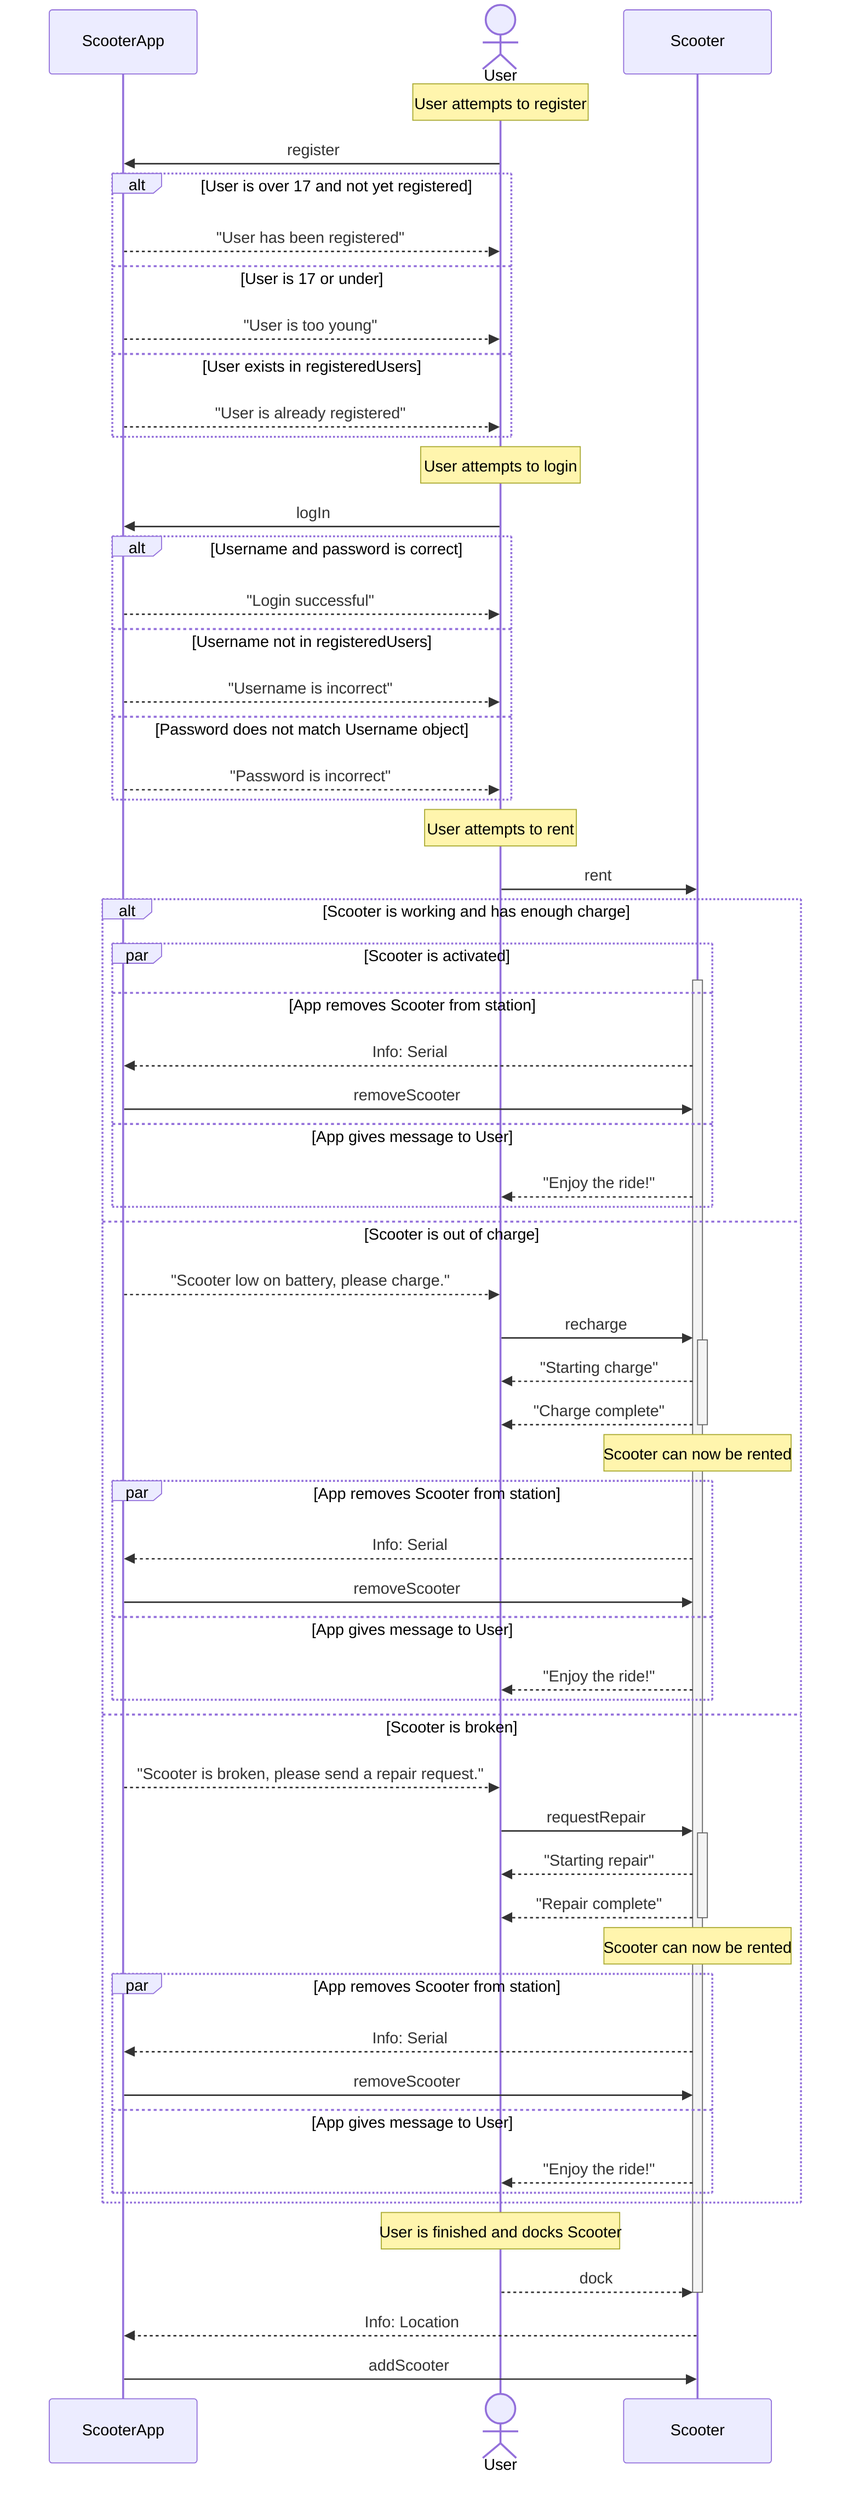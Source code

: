 sequenceDiagram
participant ScooterApp
actor User
participant Scooter

Note over User: User attempts to register
User ->> ScooterApp: register
alt User is over 17 and not yet registered
    ScooterApp -->> User: "User has been registered"
  else User is 17 or under
    ScooterApp -->> User: "User is too young"
  else User exists in registeredUsers
    ScooterApp -->> User: "User is already registered"
end

Note over User: User attempts to login
User ->> ScooterApp: logIn
alt Username and password is correct
    ScooterApp -->> User: "Login successful"
  else Username not in registeredUsers
    ScooterApp -->> User: "Username is incorrect"
  else Password does not match Username object
    ScooterApp -->> User: "Password is incorrect"
end   

Note over User: User attempts to rent
User ->> Scooter: rent
alt Scooter is working and has enough charge
    par Scooter is activated
        activate Scooter
      and App removes Scooter from station
        Scooter -->> ScooterApp: Info: Serial
        ScooterApp ->> Scooter: removeScooter
      and App gives message to User
        Scooter -->> User: "Enjoy the ride!"
    end
  else Scooter is out of charge
    ScooterApp -->> User: "Scooter low on battery, please charge."
    User ->> Scooter: recharge
    activate Scooter
    Scooter -->> User: "Starting charge"
    Scooter -->> User: "Charge complete"
    deactivate Scooter
    Note over Scooter: Scooter can now be rented
    par App removes Scooter from station
        Scooter -->> ScooterApp: Info: Serial
        ScooterApp ->> Scooter: removeScooter
      and App gives message to User
        Scooter -->> User: "Enjoy the ride!"
    end
  else Scooter is broken
    ScooterApp -->> User: "Scooter is broken, please send a repair request."
    User ->> Scooter: requestRepair
    activate Scooter
    Scooter -->> User: "Starting repair"
    Scooter -->> User: "Repair complete"
    deactivate Scooter
    Note over Scooter: Scooter can now be rented
    par App removes Scooter from station
        Scooter -->> ScooterApp: Info: Serial
        ScooterApp ->> Scooter: removeScooter
      and App gives message to User
        Scooter -->> User: "Enjoy the ride!"
    end
end
Note over User: User is finished and docks Scooter
User -->> Scooter: dock
deactivate Scooter
Scooter -->> ScooterApp: Info: Location
ScooterApp ->> Scooter: addScooter